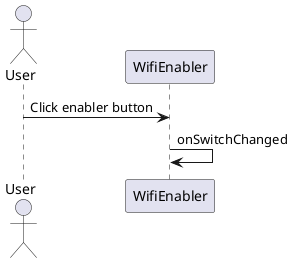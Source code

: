 @startuml
actor User
participant WifiEnabler as c1
User->c1 : Click enabler button
c1->c1 : onSwitchChanged
@enduml
